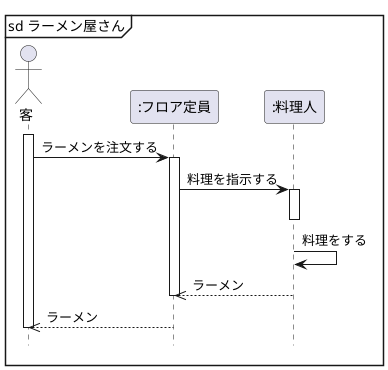 @startuml ラーメン屋さんでの注文
hide footbox
actor 客 as user
participant ":フロア定員" as clerk
participant ":料理人" as cooker
mainframe sd ラーメン屋さん
activate user
user -> clerk:ラーメンを注文する
activate clerk
clerk -> cooker:料理を指示する
activate cooker
deactivate cooker
cooker -> cooker:料理をする

clerk <<-- cooker:ラーメン
deactivate clerk
user <<-- clerk:ラーメン
deactivate user

@enduml